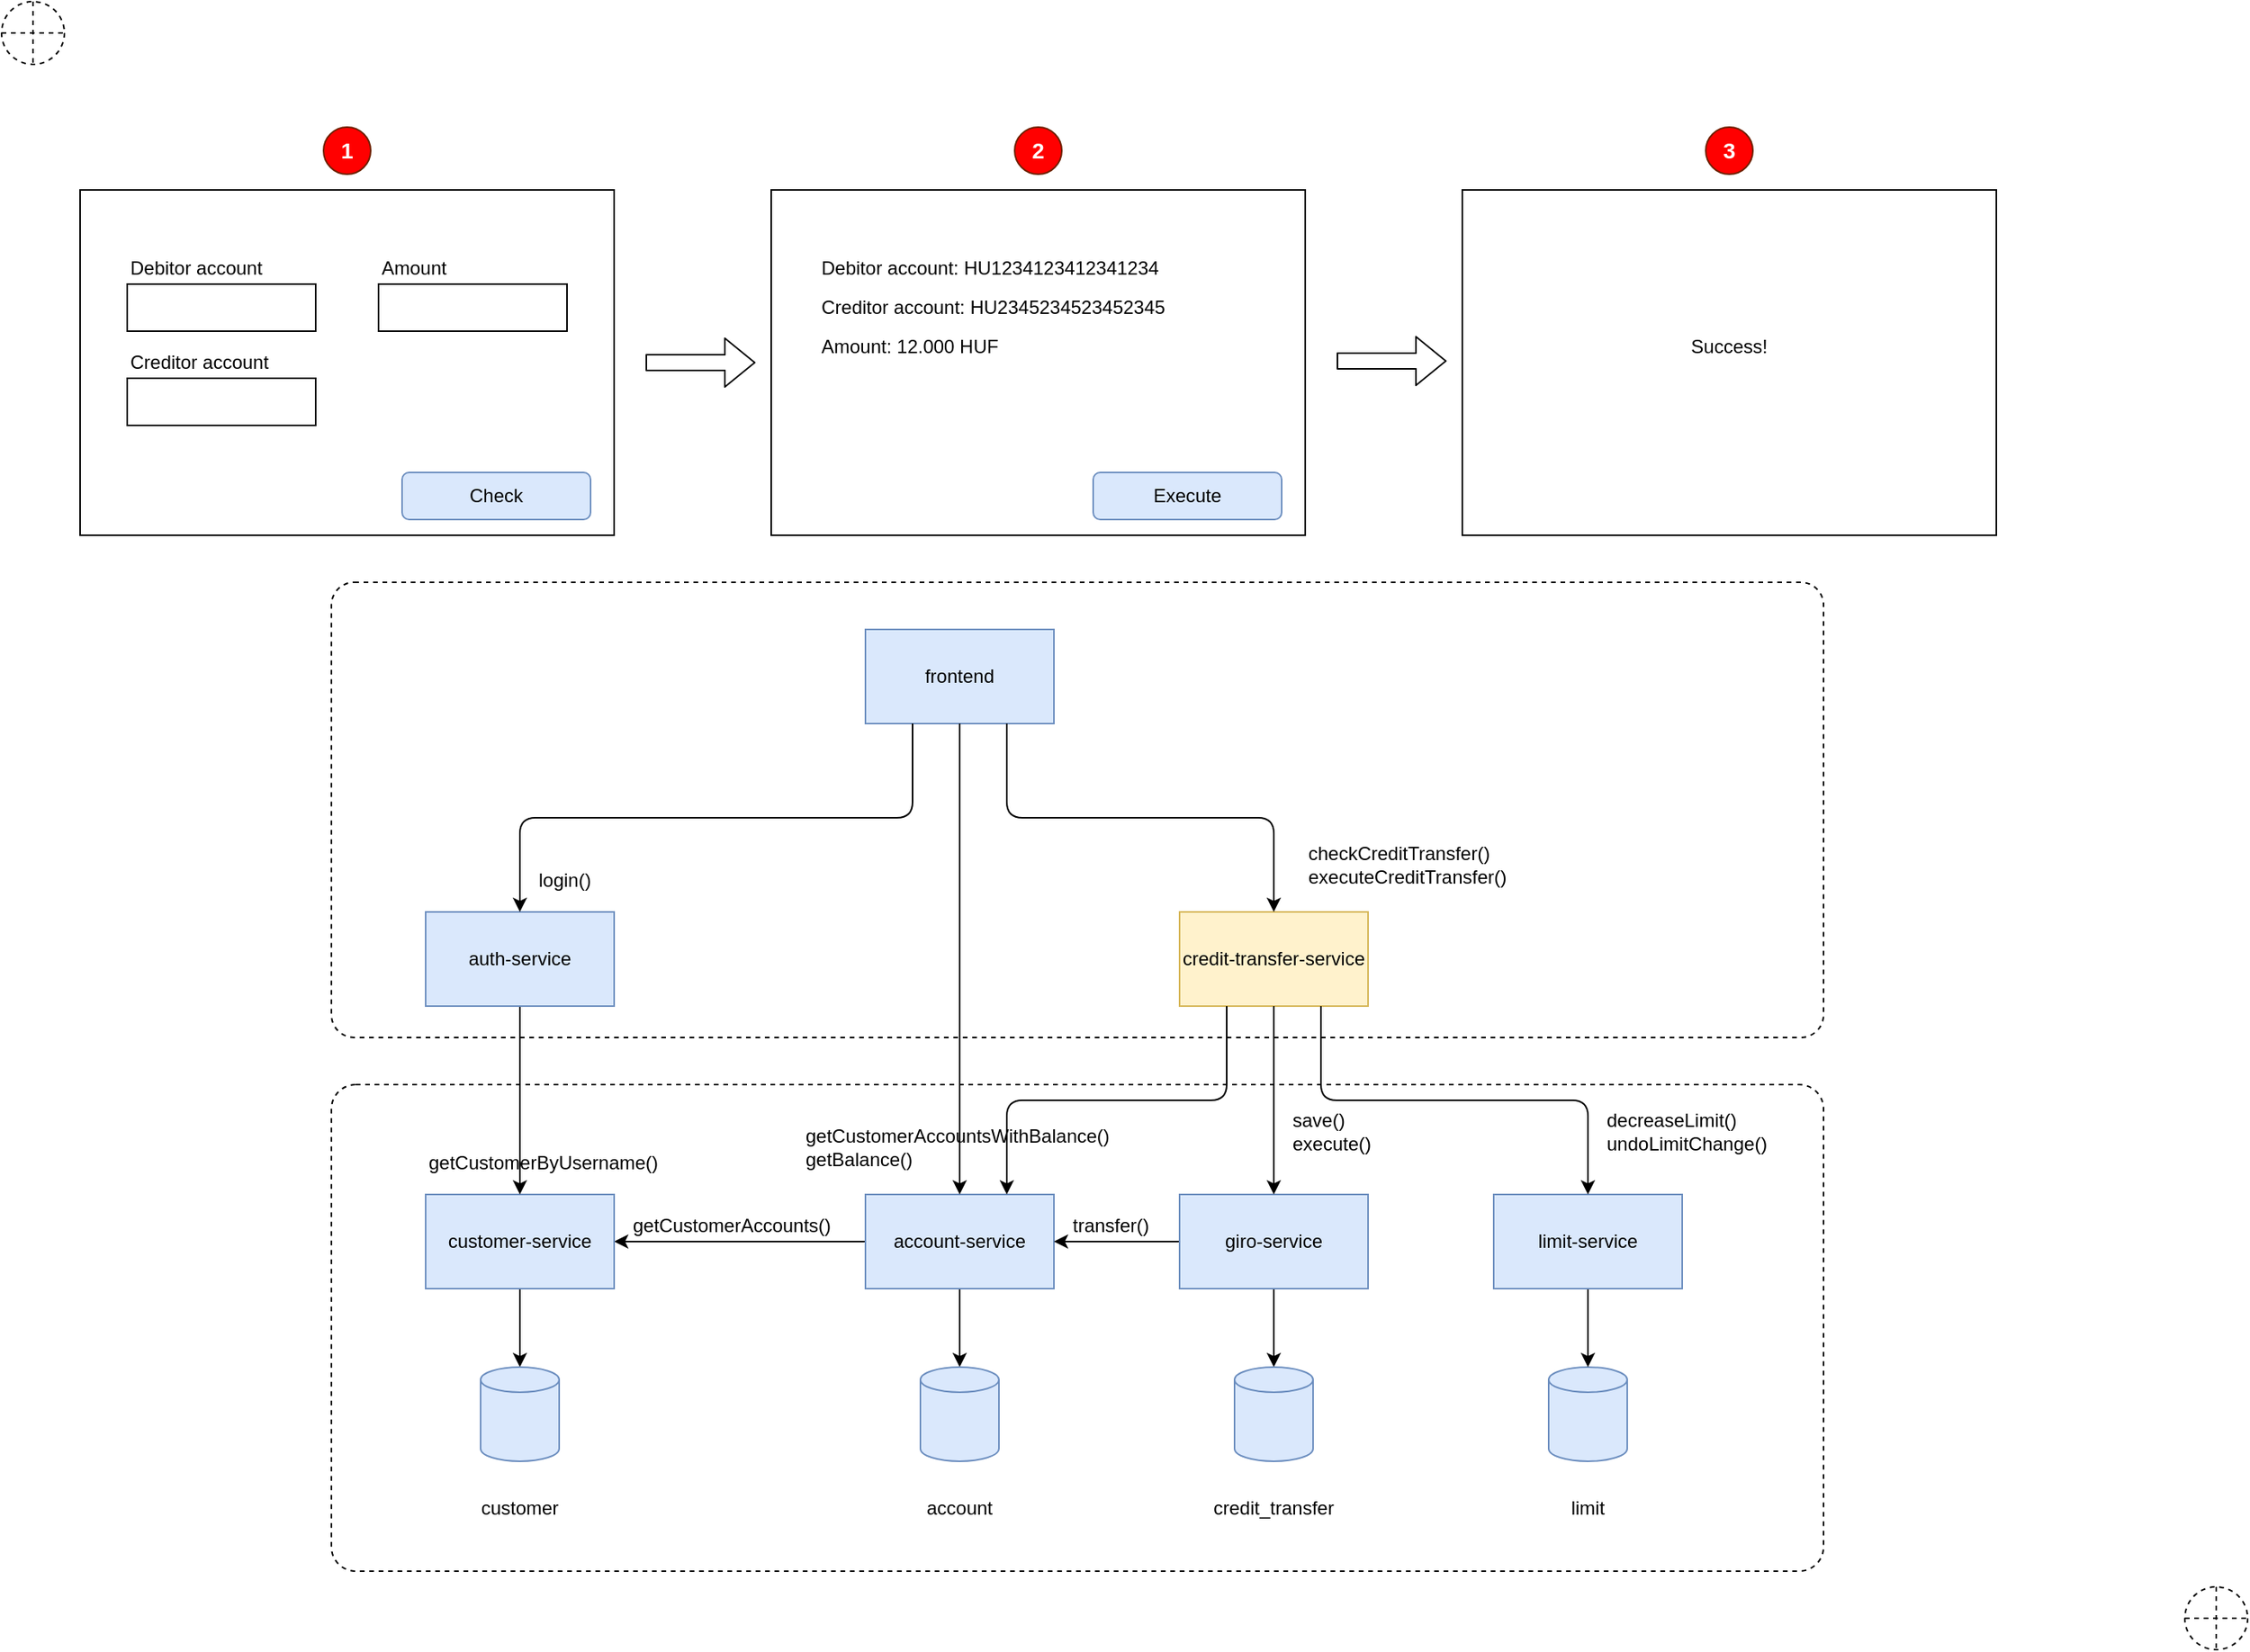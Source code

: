 <mxfile version="14.5.1" type="device"><diagram id="xdd10T6RpdFoeiyPvsSJ" name="Page-1"><mxGraphModel dx="2462" dy="1982" grid="1" gridSize="10" guides="1" tooltips="1" connect="1" arrows="1" fold="1" page="0" pageScale="1" pageWidth="850" pageHeight="1100" math="0" shadow="0"><root><mxCell id="0"/><mxCell id="1" parent="0"/><mxCell id="s3pFRXQZpqrqa6L_NR_B-72" value="" style="rounded=1;whiteSpace=wrap;html=1;fontSize=14;align=center;fillColor=none;arcSize=5;dashed=1;" parent="1" vertex="1"><mxGeometry x="-150" y="250" width="950" height="310" as="geometry"/></mxCell><mxCell id="s3pFRXQZpqrqa6L_NR_B-73" value="" style="rounded=1;whiteSpace=wrap;html=1;fontSize=14;align=center;fillColor=none;arcSize=5;dashed=1;" parent="1" vertex="1"><mxGeometry x="-150" y="-70" width="950" height="290" as="geometry"/></mxCell><mxCell id="s3pFRXQZpqrqa6L_NR_B-4" value="" style="edgeStyle=orthogonalEdgeStyle;rounded=0;orthogonalLoop=1;jettySize=auto;html=1;" parent="1" source="s3pFRXQZpqrqa6L_NR_B-1" target="s3pFRXQZpqrqa6L_NR_B-3" edge="1"><mxGeometry relative="1" as="geometry"/></mxCell><mxCell id="s3pFRXQZpqrqa6L_NR_B-13" value="" style="edgeStyle=orthogonalEdgeStyle;rounded=0;orthogonalLoop=1;jettySize=auto;html=1;" parent="1" source="s3pFRXQZpqrqa6L_NR_B-1" target="s3pFRXQZpqrqa6L_NR_B-7" edge="1"><mxGeometry relative="1" as="geometry"/></mxCell><mxCell id="s3pFRXQZpqrqa6L_NR_B-1" value="account-service" style="rounded=0;whiteSpace=wrap;html=1;fillColor=#dae8fc;strokeColor=#6c8ebf;" parent="1" vertex="1"><mxGeometry x="190" y="320" width="120" height="60" as="geometry"/></mxCell><mxCell id="s3pFRXQZpqrqa6L_NR_B-6" value="" style="edgeStyle=orthogonalEdgeStyle;rounded=0;orthogonalLoop=1;jettySize=auto;html=1;" parent="1" source="s3pFRXQZpqrqa6L_NR_B-2" target="s3pFRXQZpqrqa6L_NR_B-5" edge="1"><mxGeometry relative="1" as="geometry"/></mxCell><mxCell id="uiz0Tm12dUgs9NRHRiYQ-3" value="" style="edgeStyle=none;rounded=1;orthogonalLoop=1;jettySize=auto;html=1;" edge="1" parent="1" source="s3pFRXQZpqrqa6L_NR_B-2" target="s3pFRXQZpqrqa6L_NR_B-1"><mxGeometry relative="1" as="geometry"/></mxCell><mxCell id="s3pFRXQZpqrqa6L_NR_B-2" value="giro-service" style="rounded=0;whiteSpace=wrap;html=1;fillColor=#dae8fc;strokeColor=#6c8ebf;" parent="1" vertex="1"><mxGeometry x="390" y="320" width="120" height="60" as="geometry"/></mxCell><mxCell id="s3pFRXQZpqrqa6L_NR_B-3" value="" style="shape=cylinder3;whiteSpace=wrap;html=1;boundedLbl=1;backgroundOutline=1;size=8;fillColor=#dae8fc;strokeColor=#6c8ebf;" parent="1" vertex="1"><mxGeometry x="225" y="430" width="50" height="60" as="geometry"/></mxCell><mxCell id="s3pFRXQZpqrqa6L_NR_B-5" value="" style="shape=cylinder3;whiteSpace=wrap;html=1;boundedLbl=1;backgroundOutline=1;size=8;fillColor=#dae8fc;strokeColor=#6c8ebf;" parent="1" vertex="1"><mxGeometry x="425" y="430" width="50" height="60" as="geometry"/></mxCell><mxCell id="s3pFRXQZpqrqa6L_NR_B-9" value="" style="edgeStyle=orthogonalEdgeStyle;rounded=0;orthogonalLoop=1;jettySize=auto;html=1;exitX=0.5;exitY=1;exitDx=0;exitDy=0;" parent="1" source="s3pFRXQZpqrqa6L_NR_B-7" edge="1"><mxGeometry relative="1" as="geometry"><mxPoint x="-30" y="430" as="targetPoint"/></mxGeometry></mxCell><mxCell id="s3pFRXQZpqrqa6L_NR_B-7" value="customer-service" style="rounded=0;whiteSpace=wrap;html=1;fillColor=#dae8fc;strokeColor=#6c8ebf;" parent="1" vertex="1"><mxGeometry x="-90" y="320" width="120" height="60" as="geometry"/></mxCell><mxCell id="s3pFRXQZpqrqa6L_NR_B-10" value="credit-transfer-service" style="rounded=0;whiteSpace=wrap;html=1;fillColor=#fff2cc;strokeColor=#d6b656;" parent="1" vertex="1"><mxGeometry x="390" y="140" width="120" height="60" as="geometry"/></mxCell><mxCell id="s3pFRXQZpqrqa6L_NR_B-11" value="frontend" style="rounded=0;whiteSpace=wrap;html=1;fillColor=#dae8fc;strokeColor=#6c8ebf;" parent="1" vertex="1"><mxGeometry x="190" y="-40" width="120" height="60" as="geometry"/></mxCell><mxCell id="s3pFRXQZpqrqa6L_NR_B-12" value="" style="endArrow=classic;html=1;exitX=0.5;exitY=1;exitDx=0;exitDy=0;" parent="1" source="s3pFRXQZpqrqa6L_NR_B-11" target="s3pFRXQZpqrqa6L_NR_B-1" edge="1"><mxGeometry width="50" height="50" relative="1" as="geometry"><mxPoint x="120" y="140" as="sourcePoint"/><mxPoint x="170" y="90" as="targetPoint"/></mxGeometry></mxCell><mxCell id="s3pFRXQZpqrqa6L_NR_B-14" value="getCustomerAccountsWithBalance()&lt;br&gt;getBalance()" style="text;html=1;strokeColor=none;fillColor=none;align=left;verticalAlign=middle;whiteSpace=wrap;rounded=0;" parent="1" vertex="1"><mxGeometry x="150" y="270" width="220" height="40" as="geometry"/></mxCell><mxCell id="s3pFRXQZpqrqa6L_NR_B-15" value="account" style="text;html=1;strokeColor=none;fillColor=none;align=center;verticalAlign=middle;whiteSpace=wrap;rounded=0;" parent="1" vertex="1"><mxGeometry x="210" y="510" width="80" height="20" as="geometry"/></mxCell><mxCell id="s3pFRXQZpqrqa6L_NR_B-17" value="credit_transfer" style="text;html=1;strokeColor=none;fillColor=none;align=center;verticalAlign=middle;whiteSpace=wrap;rounded=0;" parent="1" vertex="1"><mxGeometry x="410" y="510" width="80" height="20" as="geometry"/></mxCell><mxCell id="s3pFRXQZpqrqa6L_NR_B-18" value="getCustomerAccounts()" style="text;html=1;strokeColor=none;fillColor=none;align=left;verticalAlign=middle;whiteSpace=wrap;rounded=0;" parent="1" vertex="1"><mxGeometry x="40" y="330" width="140" height="20" as="geometry"/></mxCell><mxCell id="s3pFRXQZpqrqa6L_NR_B-19" value="" style="endArrow=classic;html=1;exitX=0.75;exitY=1;exitDx=0;exitDy=0;entryX=0.5;entryY=0;entryDx=0;entryDy=0;edgeStyle=orthogonalEdgeStyle;" parent="1" source="s3pFRXQZpqrqa6L_NR_B-11" target="s3pFRXQZpqrqa6L_NR_B-10" edge="1"><mxGeometry width="50" height="50" relative="1" as="geometry"><mxPoint x="490" y="40" as="sourcePoint"/><mxPoint x="540" y="-10" as="targetPoint"/></mxGeometry></mxCell><mxCell id="s3pFRXQZpqrqa6L_NR_B-20" value="checkCreditTransfer()&lt;br&gt;executeCreditTransfer()" style="text;html=1;strokeColor=none;fillColor=none;align=left;verticalAlign=middle;whiteSpace=wrap;rounded=0;" parent="1" vertex="1"><mxGeometry x="470" y="90" width="160" height="40" as="geometry"/></mxCell><mxCell id="s3pFRXQZpqrqa6L_NR_B-22" value="" style="shape=cylinder3;whiteSpace=wrap;html=1;boundedLbl=1;backgroundOutline=1;size=8;fillColor=#dae8fc;strokeColor=#6c8ebf;" parent="1" vertex="1"><mxGeometry x="625" y="430" width="50" height="60" as="geometry"/></mxCell><mxCell id="s3pFRXQZpqrqa6L_NR_B-23" value="limit" style="text;html=1;strokeColor=none;fillColor=none;align=center;verticalAlign=middle;whiteSpace=wrap;rounded=0;" parent="1" vertex="1"><mxGeometry x="610" y="510" width="80" height="20" as="geometry"/></mxCell><mxCell id="s3pFRXQZpqrqa6L_NR_B-26" value="" style="edgeStyle=orthogonalEdgeStyle;rounded=0;orthogonalLoop=1;jettySize=auto;html=1;" parent="1" source="s3pFRXQZpqrqa6L_NR_B-25" target="s3pFRXQZpqrqa6L_NR_B-22" edge="1"><mxGeometry relative="1" as="geometry"/></mxCell><mxCell id="s3pFRXQZpqrqa6L_NR_B-25" value="limit-service" style="rounded=0;whiteSpace=wrap;html=1;fillColor=#dae8fc;strokeColor=#6c8ebf;" parent="1" vertex="1"><mxGeometry x="590" y="320" width="120" height="60" as="geometry"/></mxCell><mxCell id="s3pFRXQZpqrqa6L_NR_B-27" value="" style="endArrow=classic;html=1;exitX=0.5;exitY=1;exitDx=0;exitDy=0;" parent="1" source="s3pFRXQZpqrqa6L_NR_B-10" target="s3pFRXQZpqrqa6L_NR_B-2" edge="1"><mxGeometry width="50" height="50" relative="1" as="geometry"><mxPoint x="660" y="220" as="sourcePoint"/><mxPoint x="710" y="170" as="targetPoint"/></mxGeometry></mxCell><mxCell id="s3pFRXQZpqrqa6L_NR_B-29" value="" style="endArrow=classic;html=1;exitX=0.25;exitY=1;exitDx=0;exitDy=0;entryX=0.75;entryY=0;entryDx=0;entryDy=0;edgeStyle=orthogonalEdgeStyle;" parent="1" source="s3pFRXQZpqrqa6L_NR_B-10" target="s3pFRXQZpqrqa6L_NR_B-1" edge="1"><mxGeometry width="50" height="50" relative="1" as="geometry"><mxPoint x="650" y="130" as="sourcePoint"/><mxPoint x="700" y="80" as="targetPoint"/></mxGeometry></mxCell><mxCell id="s3pFRXQZpqrqa6L_NR_B-30" value="save()&lt;br&gt;execute()" style="text;html=1;strokeColor=none;fillColor=none;align=left;verticalAlign=middle;whiteSpace=wrap;rounded=0;" parent="1" vertex="1"><mxGeometry x="460" y="260" width="70" height="40" as="geometry"/></mxCell><mxCell id="s3pFRXQZpqrqa6L_NR_B-33" value="" style="endArrow=classic;html=1;exitX=0.75;exitY=1;exitDx=0;exitDy=0;entryX=0.5;entryY=0;entryDx=0;entryDy=0;edgeStyle=orthogonalEdgeStyle;" parent="1" source="s3pFRXQZpqrqa6L_NR_B-10" target="s3pFRXQZpqrqa6L_NR_B-25" edge="1"><mxGeometry width="50" height="50" relative="1" as="geometry"><mxPoint x="660" y="250" as="sourcePoint"/><mxPoint x="710" y="200" as="targetPoint"/></mxGeometry></mxCell><mxCell id="s3pFRXQZpqrqa6L_NR_B-34" value="decreaseLimit()&lt;br&gt;undoLimitChange()" style="text;html=1;strokeColor=none;fillColor=none;align=left;verticalAlign=middle;whiteSpace=wrap;rounded=0;" parent="1" vertex="1"><mxGeometry x="660" y="260" width="120" height="40" as="geometry"/></mxCell><mxCell id="s3pFRXQZpqrqa6L_NR_B-37" value="" style="rounded=0;whiteSpace=wrap;html=1;align=left;" parent="1" vertex="1"><mxGeometry x="-310" y="-320" width="340" height="220" as="geometry"/></mxCell><mxCell id="s3pFRXQZpqrqa6L_NR_B-38" value="" style="rounded=0;whiteSpace=wrap;html=1;align=left;" parent="1" vertex="1"><mxGeometry x="-280" y="-260" width="120" height="30" as="geometry"/></mxCell><mxCell id="s3pFRXQZpqrqa6L_NR_B-39" value="Debitor account" style="text;html=1;strokeColor=none;fillColor=none;align=left;verticalAlign=middle;whiteSpace=wrap;rounded=0;" parent="1" vertex="1"><mxGeometry x="-280" y="-280" width="110" height="20" as="geometry"/></mxCell><mxCell id="s3pFRXQZpqrqa6L_NR_B-40" value="" style="rounded=0;whiteSpace=wrap;html=1;align=left;" parent="1" vertex="1"><mxGeometry x="-280" y="-200" width="120" height="30" as="geometry"/></mxCell><mxCell id="s3pFRXQZpqrqa6L_NR_B-41" value="Creditor account" style="text;html=1;strokeColor=none;fillColor=none;align=left;verticalAlign=middle;whiteSpace=wrap;rounded=0;" parent="1" vertex="1"><mxGeometry x="-280" y="-220" width="110" height="20" as="geometry"/></mxCell><mxCell id="s3pFRXQZpqrqa6L_NR_B-42" value="" style="rounded=0;whiteSpace=wrap;html=1;align=left;" parent="1" vertex="1"><mxGeometry x="-120" y="-260" width="120" height="30" as="geometry"/></mxCell><mxCell id="s3pFRXQZpqrqa6L_NR_B-43" value="Amount" style="text;html=1;strokeColor=none;fillColor=none;align=left;verticalAlign=middle;whiteSpace=wrap;rounded=0;" parent="1" vertex="1"><mxGeometry x="-120" y="-280" width="110" height="20" as="geometry"/></mxCell><mxCell id="s3pFRXQZpqrqa6L_NR_B-44" value="Check" style="rounded=1;whiteSpace=wrap;html=1;align=center;fillColor=#dae8fc;strokeColor=#6c8ebf;" parent="1" vertex="1"><mxGeometry x="-105" y="-140" width="120" height="30" as="geometry"/></mxCell><mxCell id="s3pFRXQZpqrqa6L_NR_B-45" value="" style="rounded=0;whiteSpace=wrap;html=1;align=left;" parent="1" vertex="1"><mxGeometry x="130" y="-320" width="340" height="220" as="geometry"/></mxCell><mxCell id="s3pFRXQZpqrqa6L_NR_B-47" value="Debitor account: HU1234123412341234" style="text;html=1;strokeColor=none;fillColor=none;align=left;verticalAlign=middle;whiteSpace=wrap;rounded=0;" parent="1" vertex="1"><mxGeometry x="160" y="-280" width="250" height="20" as="geometry"/></mxCell><mxCell id="s3pFRXQZpqrqa6L_NR_B-49" value="Creditor account: HU2345234523452345" style="text;html=1;strokeColor=none;fillColor=none;align=left;verticalAlign=middle;whiteSpace=wrap;rounded=0;" parent="1" vertex="1"><mxGeometry x="160" y="-255" width="260" height="20" as="geometry"/></mxCell><mxCell id="s3pFRXQZpqrqa6L_NR_B-51" value="Amount: 12.000 HUF" style="text;html=1;strokeColor=none;fillColor=none;align=left;verticalAlign=middle;whiteSpace=wrap;rounded=0;" parent="1" vertex="1"><mxGeometry x="160" y="-230" width="140" height="20" as="geometry"/></mxCell><mxCell id="s3pFRXQZpqrqa6L_NR_B-52" value="Execute" style="rounded=1;whiteSpace=wrap;html=1;align=center;fillColor=#dae8fc;strokeColor=#6c8ebf;" parent="1" vertex="1"><mxGeometry x="335" y="-140" width="120" height="30" as="geometry"/></mxCell><mxCell id="s3pFRXQZpqrqa6L_NR_B-53" value="1" style="ellipse;whiteSpace=wrap;html=1;aspect=fixed;align=center;strokeColor=#6D1F00;fontColor=#ffffff;fillColor=#FF0000;fontStyle=1;fontSize=14;" parent="1" vertex="1"><mxGeometry x="-155" y="-360" width="30" height="30" as="geometry"/></mxCell><mxCell id="s3pFRXQZpqrqa6L_NR_B-54" value="2" style="ellipse;whiteSpace=wrap;html=1;aspect=fixed;align=center;strokeColor=#6D1F00;fontColor=#ffffff;fillColor=#FF0000;fontStyle=1;fontSize=14;" parent="1" vertex="1"><mxGeometry x="285" y="-360" width="30" height="30" as="geometry"/></mxCell><mxCell id="s3pFRXQZpqrqa6L_NR_B-55" value="" style="rounded=0;whiteSpace=wrap;html=1;align=left;" parent="1" vertex="1"><mxGeometry x="570" y="-320" width="340" height="220" as="geometry"/></mxCell><mxCell id="s3pFRXQZpqrqa6L_NR_B-56" value="Success!" style="text;html=1;strokeColor=none;fillColor=none;align=center;verticalAlign=middle;whiteSpace=wrap;rounded=0;" parent="1" vertex="1"><mxGeometry x="615" y="-230" width="250" height="20" as="geometry"/></mxCell><mxCell id="s3pFRXQZpqrqa6L_NR_B-60" value="3" style="ellipse;whiteSpace=wrap;html=1;aspect=fixed;align=center;strokeColor=#6D1F00;fontColor=#ffffff;fillColor=#FF0000;fontStyle=1;fontSize=14;" parent="1" vertex="1"><mxGeometry x="725" y="-360" width="30" height="30" as="geometry"/></mxCell><mxCell id="s3pFRXQZpqrqa6L_NR_B-61" value="" style="shape=flexArrow;endArrow=classic;html=1;fontSize=14;" parent="1" edge="1"><mxGeometry width="50" height="50" relative="1" as="geometry"><mxPoint x="50" y="-210" as="sourcePoint"/><mxPoint x="120" y="-210" as="targetPoint"/></mxGeometry></mxCell><mxCell id="s3pFRXQZpqrqa6L_NR_B-62" value="" style="shape=flexArrow;endArrow=classic;html=1;fontSize=14;" parent="1" edge="1"><mxGeometry width="50" height="50" relative="1" as="geometry"><mxPoint x="490" y="-211" as="sourcePoint"/><mxPoint x="560" y="-211" as="targetPoint"/></mxGeometry></mxCell><mxCell id="s3pFRXQZpqrqa6L_NR_B-71" value="" style="rounded=1;orthogonalLoop=1;jettySize=auto;html=1;fontSize=14;" parent="1" source="s3pFRXQZpqrqa6L_NR_B-64" target="s3pFRXQZpqrqa6L_NR_B-7" edge="1"><mxGeometry relative="1" as="geometry"><mxPoint x="-167.5" y="430" as="targetPoint"/></mxGeometry></mxCell><mxCell id="s3pFRXQZpqrqa6L_NR_B-64" value="auth-service" style="rounded=0;whiteSpace=wrap;html=1;fillColor=#dae8fc;strokeColor=#6c8ebf;" parent="1" vertex="1"><mxGeometry x="-90" y="140" width="120" height="60" as="geometry"/></mxCell><mxCell id="s3pFRXQZpqrqa6L_NR_B-65" value="" style="endArrow=classic;html=1;fontSize=14;exitX=0.25;exitY=1;exitDx=0;exitDy=0;entryX=0.5;entryY=0;entryDx=0;entryDy=0;edgeStyle=orthogonalEdgeStyle;" parent="1" source="s3pFRXQZpqrqa6L_NR_B-11" target="s3pFRXQZpqrqa6L_NR_B-64" edge="1"><mxGeometry width="50" height="50" relative="1" as="geometry"><mxPoint x="-60" y="60" as="sourcePoint"/><mxPoint x="-10" y="10" as="targetPoint"/></mxGeometry></mxCell><mxCell id="s3pFRXQZpqrqa6L_NR_B-66" value="login()" style="text;html=1;strokeColor=none;fillColor=none;align=left;verticalAlign=middle;whiteSpace=wrap;rounded=0;" parent="1" vertex="1"><mxGeometry x="-20" y="100" width="65" height="40" as="geometry"/></mxCell><mxCell id="s3pFRXQZpqrqa6L_NR_B-70" value="customer" style="text;html=1;strokeColor=none;fillColor=none;align=center;verticalAlign=middle;whiteSpace=wrap;rounded=0;" parent="1" vertex="1"><mxGeometry x="-70" y="510" width="80" height="20" as="geometry"/></mxCell><mxCell id="s3pFRXQZpqrqa6L_NR_B-75" value="" style="shape=orEllipse;perimeter=ellipsePerimeter;whiteSpace=wrap;html=1;backgroundOutline=1;dashed=1;fillColor=none;fontSize=14;align=center;" parent="1" vertex="1"><mxGeometry x="-360" y="-440" width="40" height="40" as="geometry"/></mxCell><mxCell id="s3pFRXQZpqrqa6L_NR_B-76" value="" style="shape=orEllipse;perimeter=ellipsePerimeter;whiteSpace=wrap;html=1;backgroundOutline=1;dashed=1;fillColor=none;fontSize=14;align=center;" parent="1" vertex="1"><mxGeometry x="1030" y="570" width="40" height="40" as="geometry"/></mxCell><mxCell id="uiz0Tm12dUgs9NRHRiYQ-1" value="" style="shape=cylinder3;whiteSpace=wrap;html=1;boundedLbl=1;backgroundOutline=1;size=8;fillColor=#dae8fc;strokeColor=#6c8ebf;" vertex="1" parent="1"><mxGeometry x="-55" y="430" width="50" height="60" as="geometry"/></mxCell><mxCell id="uiz0Tm12dUgs9NRHRiYQ-2" value="getCustomerByUsername()" style="text;html=1;strokeColor=none;fillColor=none;align=left;verticalAlign=middle;whiteSpace=wrap;rounded=0;" vertex="1" parent="1"><mxGeometry x="-90" y="290" width="160" height="20" as="geometry"/></mxCell><mxCell id="uiz0Tm12dUgs9NRHRiYQ-4" value="transfer()" style="text;html=1;strokeColor=none;fillColor=none;align=left;verticalAlign=middle;whiteSpace=wrap;rounded=0;" vertex="1" parent="1"><mxGeometry x="320" y="330" width="60" height="20" as="geometry"/></mxCell></root></mxGraphModel></diagram></mxfile>